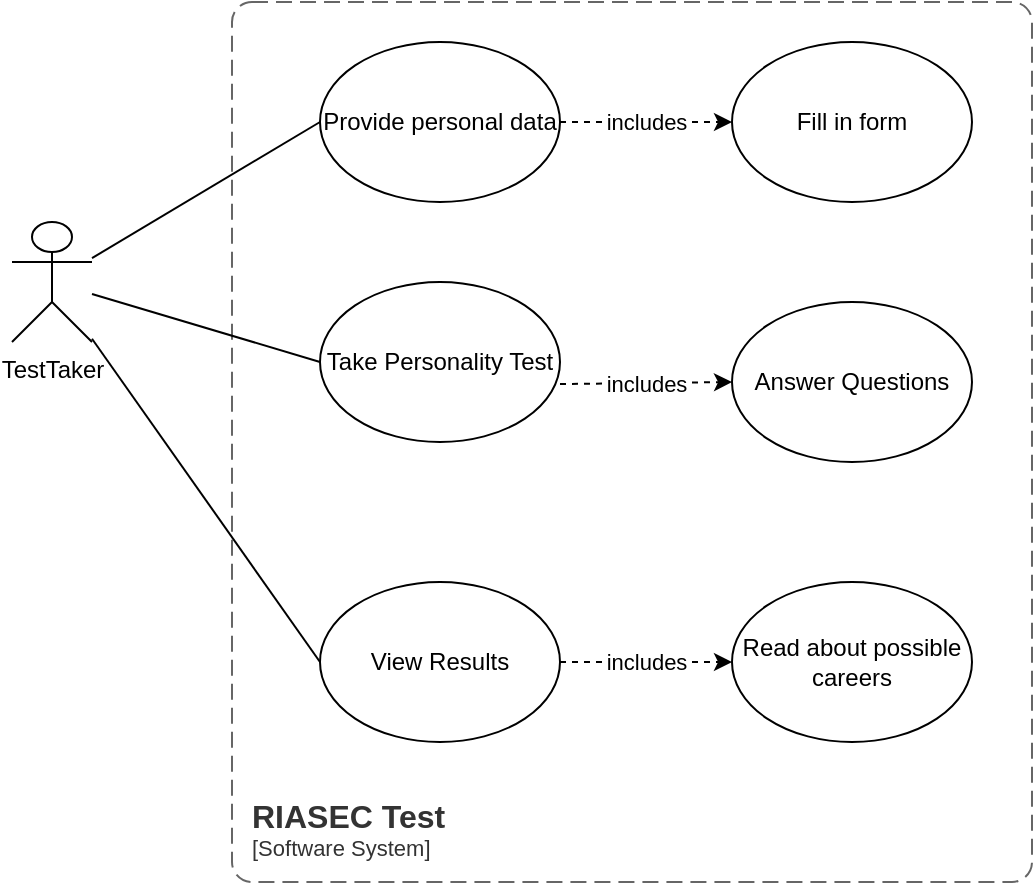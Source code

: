 <mxfile version="21.2.6">
  <diagram name="Seite-1" id="0uur3mEKQhlQIUopSt0Y">
    <mxGraphModel dx="954" dy="650" grid="1" gridSize="10" guides="1" tooltips="1" connect="1" arrows="1" fold="1" page="1" pageScale="1" pageWidth="827" pageHeight="1169" math="0" shadow="0">
      <root>
        <mxCell id="0" />
        <mxCell id="1" parent="0" />
        <mxCell id="ncLUwEc0d5XYNatpZDxc-1" value="TestTaker" style="shape=umlActor;verticalLabelPosition=bottom;verticalAlign=top;html=1;outlineConnect=0;" vertex="1" parent="1">
          <mxGeometry x="140" y="140" width="40" height="60" as="geometry" />
        </mxCell>
        <object placeholders="1" c4Name="RIASEC Test" c4Type="SystemScopeBoundary" c4Application="Software System" label="&lt;font style=&quot;font-size: 16px&quot;&gt;&lt;b&gt;&lt;div style=&quot;text-align: left&quot;&gt;%c4Name%&lt;/div&gt;&lt;/b&gt;&lt;/font&gt;&lt;div style=&quot;text-align: left&quot;&gt;[%c4Application%]&lt;/div&gt;" id="ncLUwEc0d5XYNatpZDxc-8">
          <mxCell style="rounded=1;fontSize=11;whiteSpace=wrap;html=1;dashed=1;arcSize=20;fillColor=none;strokeColor=#666666;fontColor=#333333;labelBackgroundColor=none;align=left;verticalAlign=bottom;labelBorderColor=none;spacingTop=0;spacing=10;dashPattern=8 4;metaEdit=1;rotatable=0;perimeter=rectanglePerimeter;noLabel=0;labelPadding=0;allowArrows=0;connectable=0;expand=0;recursiveResize=0;editable=1;pointerEvents=0;absoluteArcSize=1;points=[[0.25,0,0],[0.5,0,0],[0.75,0,0],[1,0.25,0],[1,0.5,0],[1,0.75,0],[0.75,1,0],[0.5,1,0],[0.25,1,0],[0,0.75,0],[0,0.5,0],[0,0.25,0]];" vertex="1" parent="1">
            <mxGeometry x="250" y="30" width="400" height="440" as="geometry" />
          </mxCell>
        </object>
        <mxCell id="ncLUwEc0d5XYNatpZDxc-9" value="Take Personality Test" style="ellipse;whiteSpace=wrap;html=1;" vertex="1" parent="1">
          <mxGeometry x="294" y="170" width="120" height="80" as="geometry" />
        </mxCell>
        <mxCell id="ncLUwEc0d5XYNatpZDxc-10" value="" style="endArrow=none;html=1;rounded=0;entryX=0;entryY=0.5;entryDx=0;entryDy=0;" edge="1" parent="1" source="ncLUwEc0d5XYNatpZDxc-1" target="ncLUwEc0d5XYNatpZDxc-9">
          <mxGeometry width="50" height="50" relative="1" as="geometry">
            <mxPoint x="340" y="330" as="sourcePoint" />
            <mxPoint x="390" y="280" as="targetPoint" />
          </mxGeometry>
        </mxCell>
        <mxCell id="ncLUwEc0d5XYNatpZDxc-11" value="Answer Questions" style="ellipse;whiteSpace=wrap;html=1;" vertex="1" parent="1">
          <mxGeometry x="500" y="180" width="120" height="80" as="geometry" />
        </mxCell>
        <mxCell id="ncLUwEc0d5XYNatpZDxc-15" value="includes" style="endArrow=classic;html=1;rounded=0;dashed=1;entryX=0;entryY=0.5;entryDx=0;entryDy=0;exitX=1;exitY=0.638;exitDx=0;exitDy=0;exitPerimeter=0;" edge="1" parent="1" source="ncLUwEc0d5XYNatpZDxc-9" target="ncLUwEc0d5XYNatpZDxc-11">
          <mxGeometry width="50" height="50" relative="1" as="geometry">
            <mxPoint x="390" y="190" as="sourcePoint" />
            <mxPoint x="476" y="190" as="targetPoint" />
            <mxPoint as="offset" />
          </mxGeometry>
        </mxCell>
        <mxCell id="ncLUwEc0d5XYNatpZDxc-16" value="View Results" style="ellipse;whiteSpace=wrap;html=1;" vertex="1" parent="1">
          <mxGeometry x="294" y="320" width="120" height="80" as="geometry" />
        </mxCell>
        <mxCell id="ncLUwEc0d5XYNatpZDxc-17" value="" style="endArrow=none;html=1;rounded=0;entryX=0;entryY=0.5;entryDx=0;entryDy=0;" edge="1" parent="1" source="ncLUwEc0d5XYNatpZDxc-1" target="ncLUwEc0d5XYNatpZDxc-16">
          <mxGeometry width="50" height="50" relative="1" as="geometry">
            <mxPoint x="210" y="270" as="sourcePoint" />
            <mxPoint x="260" y="220" as="targetPoint" />
          </mxGeometry>
        </mxCell>
        <mxCell id="ncLUwEc0d5XYNatpZDxc-18" value="Read about possible careers" style="ellipse;whiteSpace=wrap;html=1;" vertex="1" parent="1">
          <mxGeometry x="500" y="320" width="120" height="80" as="geometry" />
        </mxCell>
        <mxCell id="ncLUwEc0d5XYNatpZDxc-19" value="includes" style="endArrow=classic;html=1;rounded=0;dashed=1;entryX=0;entryY=0.5;entryDx=0;entryDy=0;exitX=1;exitY=0.5;exitDx=0;exitDy=0;" edge="1" parent="1" source="ncLUwEc0d5XYNatpZDxc-16" target="ncLUwEc0d5XYNatpZDxc-18">
          <mxGeometry width="50" height="50" relative="1" as="geometry">
            <mxPoint x="400" y="400" as="sourcePoint" />
            <mxPoint x="496" y="400" as="targetPoint" />
            <mxPoint as="offset" />
          </mxGeometry>
        </mxCell>
        <mxCell id="ncLUwEc0d5XYNatpZDxc-21" value="Provide personal data" style="ellipse;whiteSpace=wrap;html=1;" vertex="1" parent="1">
          <mxGeometry x="294" y="50" width="120" height="80" as="geometry" />
        </mxCell>
        <mxCell id="ncLUwEc0d5XYNatpZDxc-22" value="" style="endArrow=none;html=1;rounded=0;entryX=0;entryY=0.5;entryDx=0;entryDy=0;" edge="1" parent="1" source="ncLUwEc0d5XYNatpZDxc-1" target="ncLUwEc0d5XYNatpZDxc-21">
          <mxGeometry width="50" height="50" relative="1" as="geometry">
            <mxPoint x="180" y="180" as="sourcePoint" />
            <mxPoint x="390" y="290" as="targetPoint" />
          </mxGeometry>
        </mxCell>
        <mxCell id="ncLUwEc0d5XYNatpZDxc-23" value="Fill in form" style="ellipse;whiteSpace=wrap;html=1;" vertex="1" parent="1">
          <mxGeometry x="500" y="50" width="120" height="80" as="geometry" />
        </mxCell>
        <mxCell id="ncLUwEc0d5XYNatpZDxc-24" value="includes" style="endArrow=classic;html=1;rounded=0;dashed=1;entryX=0;entryY=0.5;entryDx=0;entryDy=0;exitX=1;exitY=0.5;exitDx=0;exitDy=0;" edge="1" parent="1" source="ncLUwEc0d5XYNatpZDxc-21" target="ncLUwEc0d5XYNatpZDxc-23">
          <mxGeometry width="50" height="50" relative="1" as="geometry">
            <mxPoint x="417" y="131" as="sourcePoint" />
            <mxPoint x="513" y="130" as="targetPoint" />
            <mxPoint as="offset" />
          </mxGeometry>
        </mxCell>
      </root>
    </mxGraphModel>
  </diagram>
</mxfile>
